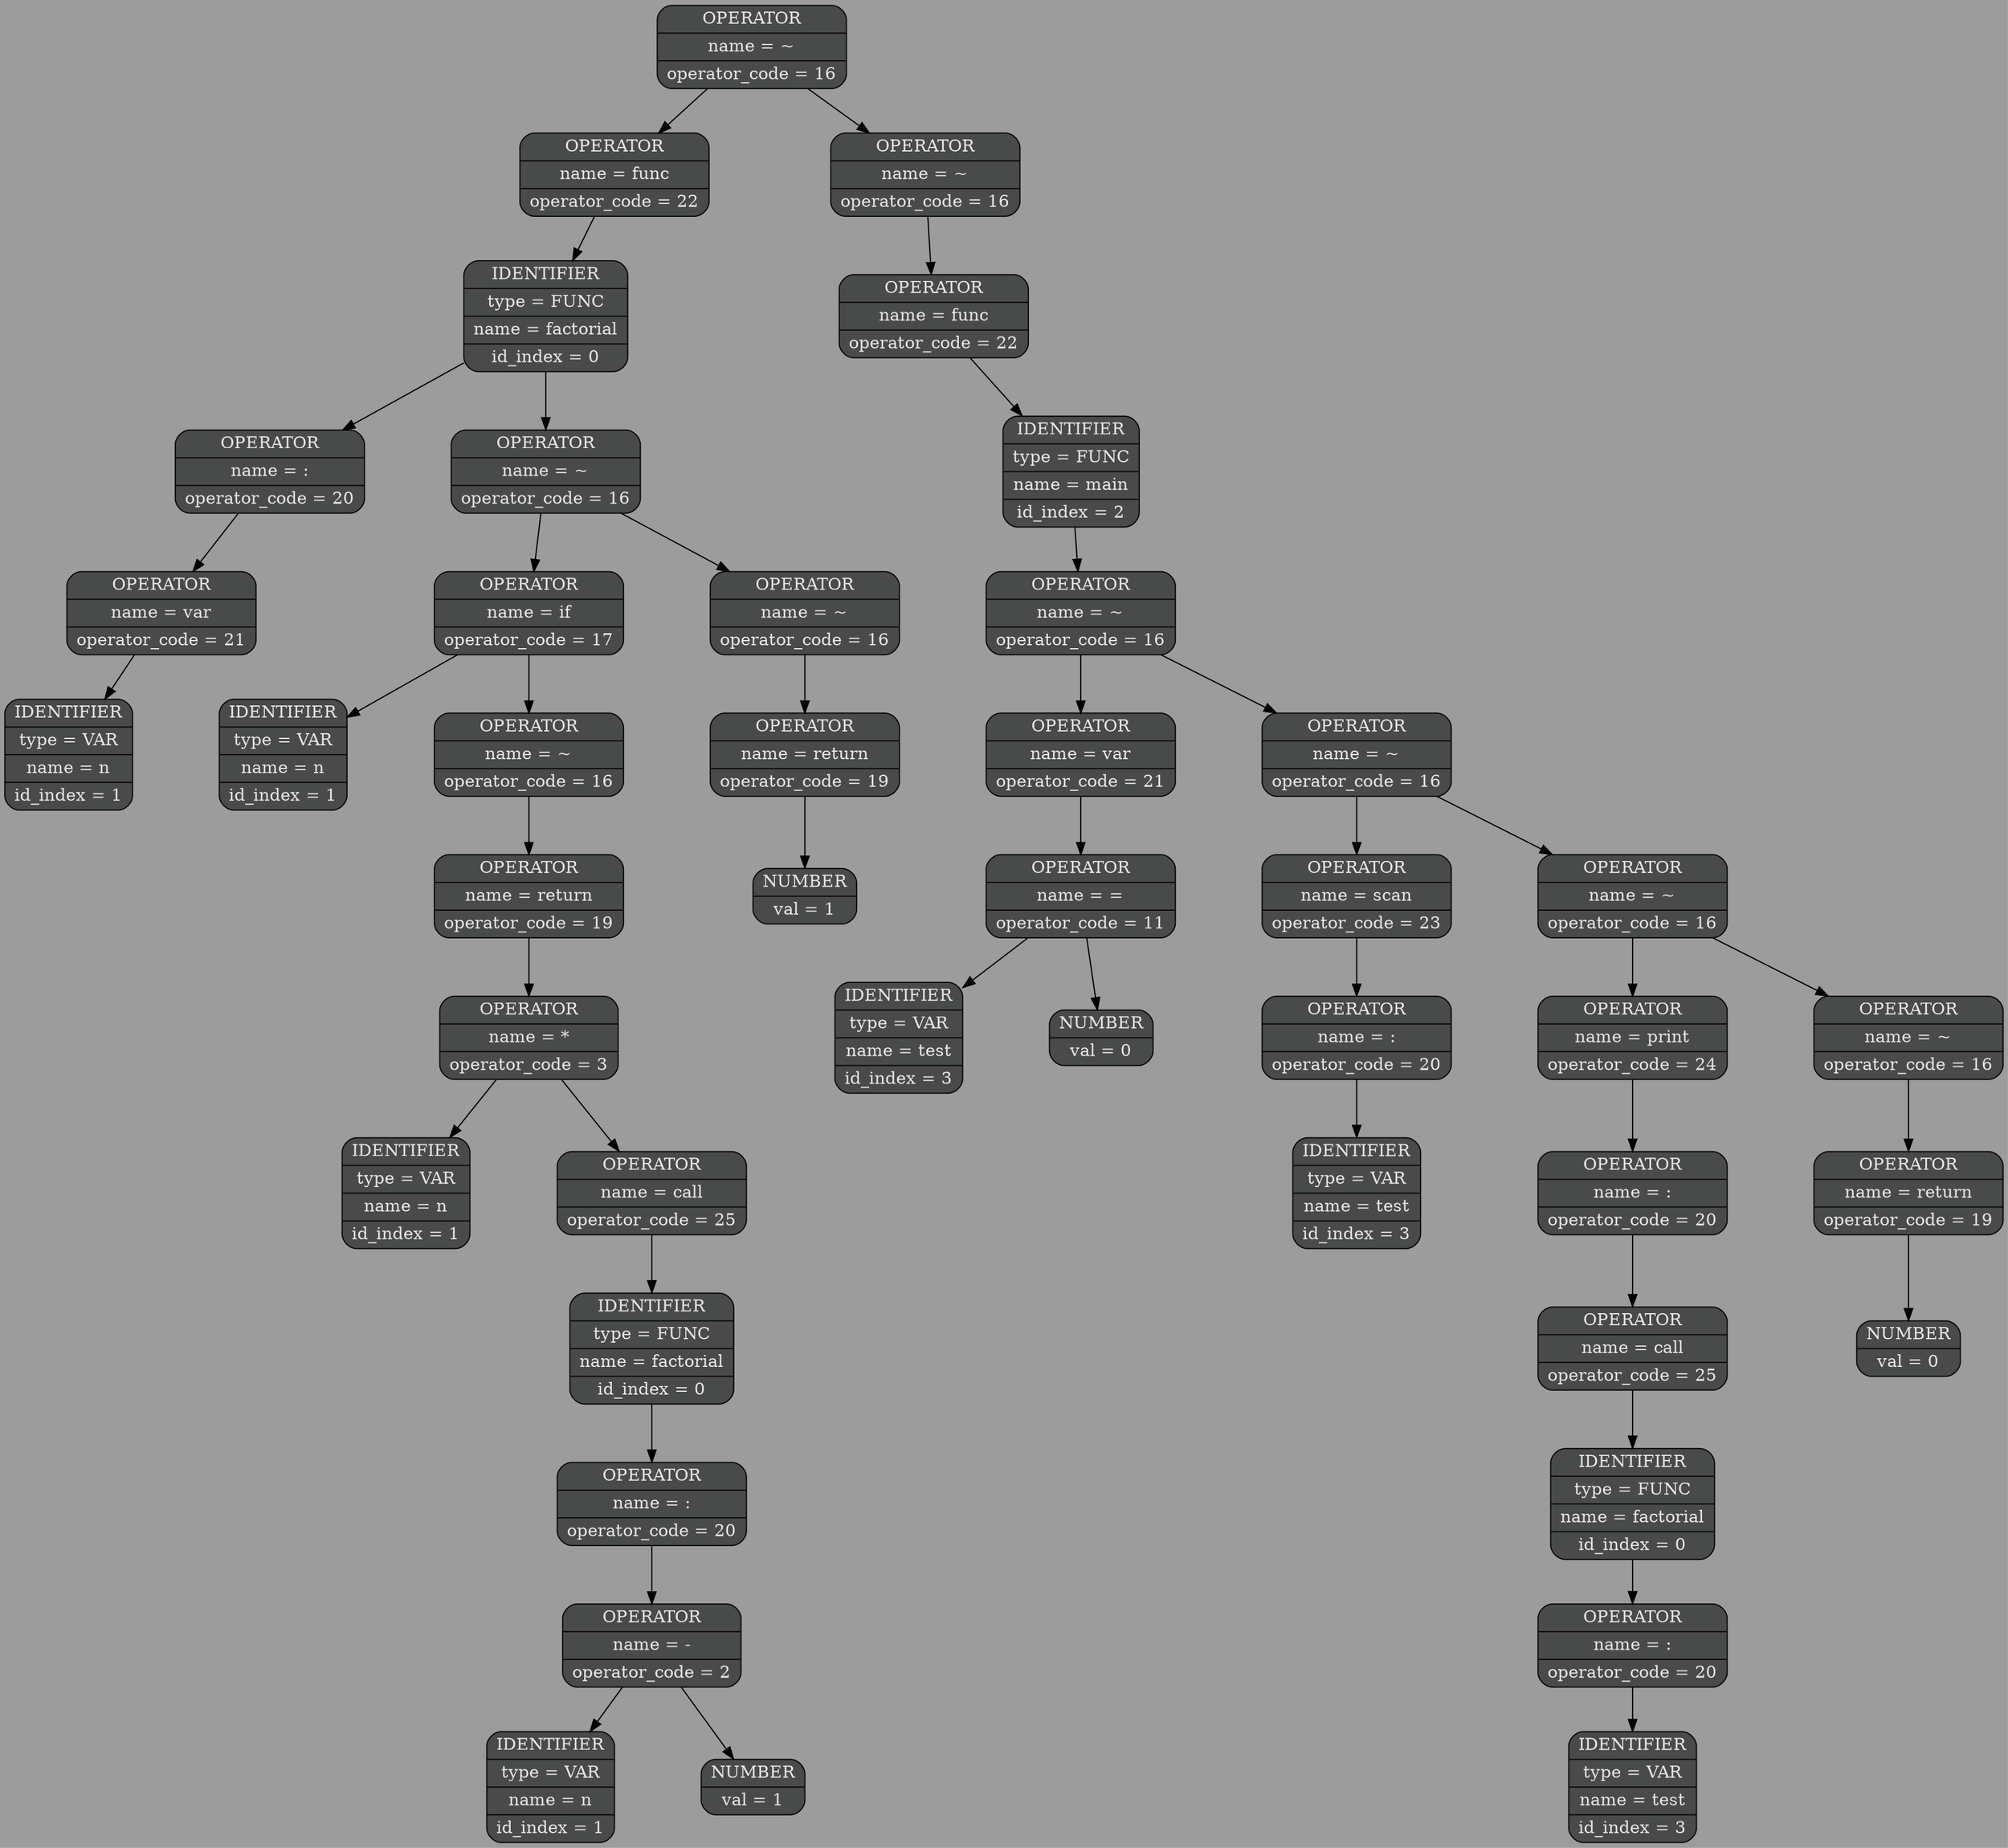 digraph G{
nodesep=1;
ranksep=0.5;
rankdir=HR;
node[style=filled, color="#0a0a0a", fillcolor="#494a4a",fontcolor="#e6e6e6", fontsize=14];
edge[color="#000000", fontsize=12, penwidth=1, fontcolor = "#49006a"];
bgcolor="#9c9c9c";
elem0x561c6e441e90[shape="Mrecord", label= "{OPERATOR | name = ~ | operator_code = 16}"];
elem0x561c6e441e90->elem0x561c6e441eb8;elem0x561c6e441eb8[shape="Mrecord", label= "{OPERATOR | name = func | operator_code = 22}"];
elem0x561c6e441eb8->elem0x561c6e441ee0;elem0x561c6e441ee0[shape="Mrecord", label= "{IDENTIFIER | type = FUNC | name = factorial | id_index = 0}"];
elem0x561c6e441ee0->elem0x561c6e441f08;elem0x561c6e441f08[shape="Mrecord", label= "{OPERATOR | name = : | operator_code = 20}"];
elem0x561c6e441f08->elem0x561c6e441f30;elem0x561c6e441f30[shape="Mrecord", label= "{OPERATOR | name = var | operator_code = 21}"];
elem0x561c6e441f30->elem0x561c6e441f58;elem0x561c6e441f58[shape="Mrecord", label= "{IDENTIFIER | type = VAR | name = n | id_index = 1}"];
elem0x561c6e441ee0->elem0x561c6e441f80;elem0x561c6e441f80[shape="Mrecord", label= "{OPERATOR | name = ~ | operator_code = 16}"];
elem0x561c6e441f80->elem0x561c6e441fa8;elem0x561c6e441fa8[shape="Mrecord", label= "{OPERATOR | name = if | operator_code = 17}"];
elem0x561c6e441fa8->elem0x561c6e441fd0;elem0x561c6e441fd0[shape="Mrecord", label= "{IDENTIFIER | type = VAR | name = n | id_index = 1}"];
elem0x561c6e441fa8->elem0x561c6e441ff8;elem0x561c6e441ff8[shape="Mrecord", label= "{OPERATOR | name = ~ | operator_code = 16}"];
elem0x561c6e441ff8->elem0x561c6e442020;elem0x561c6e442020[shape="Mrecord", label= "{OPERATOR | name = return | operator_code = 19}"];
elem0x561c6e442020->elem0x561c6e442048;elem0x561c6e442048[shape="Mrecord", label= "{OPERATOR | name = * | operator_code = 3}"];
elem0x561c6e442048->elem0x561c6e442070;elem0x561c6e442070[shape="Mrecord", label= "{IDENTIFIER | type = VAR | name = n | id_index = 1}"];
elem0x561c6e442048->elem0x561c6e442098;elem0x561c6e442098[shape="Mrecord", label= "{OPERATOR | name = call | operator_code = 25}"];
elem0x561c6e442098->elem0x561c6e4420c0;elem0x561c6e4420c0[shape="Mrecord", label= "{IDENTIFIER | type = FUNC | name = factorial | id_index = 0}"];
elem0x561c6e4420c0->elem0x561c6e4420e8;elem0x561c6e4420e8[shape="Mrecord", label= "{OPERATOR | name = : | operator_code = 20}"];
elem0x561c6e4420e8->elem0x561c6e442110;elem0x561c6e442110[shape="Mrecord", label= "{OPERATOR | name = - | operator_code = 2}"];
elem0x561c6e442110->elem0x561c6e442138;elem0x561c6e442138[shape="Mrecord", label= "{IDENTIFIER | type = VAR | name = n | id_index = 1}"];
elem0x561c6e442110->elem0x561c6e442160;elem0x561c6e442160[shape="Mrecord", label= "{NUMBER | val = 1}"];
elem0x561c6e441f80->elem0x561c6e442188;elem0x561c6e442188[shape="Mrecord", label= "{OPERATOR | name = ~ | operator_code = 16}"];
elem0x561c6e442188->elem0x561c6e4421b0;elem0x561c6e4421b0[shape="Mrecord", label= "{OPERATOR | name = return | operator_code = 19}"];
elem0x561c6e4421b0->elem0x561c6e4421d8;elem0x561c6e4421d8[shape="Mrecord", label= "{NUMBER | val = 1}"];
elem0x561c6e441e90->elem0x561c6e442200;elem0x561c6e442200[shape="Mrecord", label= "{OPERATOR | name = ~ | operator_code = 16}"];
elem0x561c6e442200->elem0x561c6e442228;elem0x561c6e442228[shape="Mrecord", label= "{OPERATOR | name = func | operator_code = 22}"];
elem0x561c6e442228->elem0x561c6e442250;elem0x561c6e442250[shape="Mrecord", label= "{IDENTIFIER | type = FUNC | name = main | id_index = 2}"];
elem0x561c6e442250->elem0x561c6e442278;elem0x561c6e442278[shape="Mrecord", label= "{OPERATOR | name = ~ | operator_code = 16}"];
elem0x561c6e442278->elem0x561c6e4422a0;elem0x561c6e4422a0[shape="Mrecord", label= "{OPERATOR | name = var | operator_code = 21}"];
elem0x561c6e4422a0->elem0x561c6e4422c8;elem0x561c6e4422c8[shape="Mrecord", label= "{OPERATOR | name = = | operator_code = 11}"];
elem0x561c6e4422c8->elem0x561c6e4422f0;elem0x561c6e4422f0[shape="Mrecord", label= "{IDENTIFIER | type = VAR | name = test | id_index = 3}"];
elem0x561c6e4422c8->elem0x561c6e442318;elem0x561c6e442318[shape="Mrecord", label= "{NUMBER | val = 0}"];
elem0x561c6e442278->elem0x561c6e442340;elem0x561c6e442340[shape="Mrecord", label= "{OPERATOR | name = ~ | operator_code = 16}"];
elem0x561c6e442340->elem0x561c6e442368;elem0x561c6e442368[shape="Mrecord", label= "{OPERATOR | name = scan | operator_code = 23}"];
elem0x561c6e442368->elem0x561c6e442390;elem0x561c6e442390[shape="Mrecord", label= "{OPERATOR | name = : | operator_code = 20}"];
elem0x561c6e442390->elem0x561c6e4423b8;elem0x561c6e4423b8[shape="Mrecord", label= "{IDENTIFIER | type = VAR | name = test | id_index = 3}"];
elem0x561c6e442340->elem0x561c6e4423e0;elem0x561c6e4423e0[shape="Mrecord", label= "{OPERATOR | name = ~ | operator_code = 16}"];
elem0x561c6e4423e0->elem0x561c6e442408;elem0x561c6e442408[shape="Mrecord", label= "{OPERATOR | name = print | operator_code = 24}"];
elem0x561c6e442408->elem0x561c6e442430;elem0x561c6e442430[shape="Mrecord", label= "{OPERATOR | name = : | operator_code = 20}"];
elem0x561c6e442430->elem0x561c6e442458;elem0x561c6e442458[shape="Mrecord", label= "{OPERATOR | name = call | operator_code = 25}"];
elem0x561c6e442458->elem0x561c6e442480;elem0x561c6e442480[shape="Mrecord", label= "{IDENTIFIER | type = FUNC | name = factorial | id_index = 0}"];
elem0x561c6e442480->elem0x561c6e4424a8;elem0x561c6e4424a8[shape="Mrecord", label= "{OPERATOR | name = : | operator_code = 20}"];
elem0x561c6e4424a8->elem0x561c6e4424d0;elem0x561c6e4424d0[shape="Mrecord", label= "{IDENTIFIER | type = VAR | name = test | id_index = 3}"];
elem0x561c6e4423e0->elem0x561c6e4424f8;elem0x561c6e4424f8[shape="Mrecord", label= "{OPERATOR | name = ~ | operator_code = 16}"];
elem0x561c6e4424f8->elem0x561c6e442520;elem0x561c6e442520[shape="Mrecord", label= "{OPERATOR | name = return | operator_code = 19}"];
elem0x561c6e442520->elem0x561c6e442548;elem0x561c6e442548[shape="Mrecord", label= "{NUMBER | val = 0}"];
}
